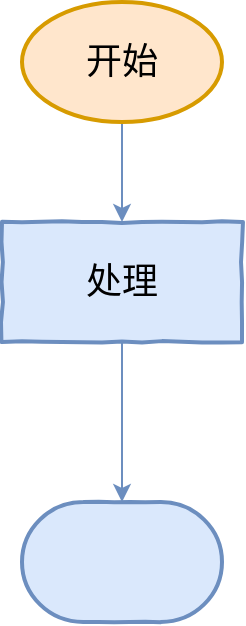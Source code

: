<mxfile version="14.7.7" type="github">
  <diagram id="BkQCQEspaN5qcI93UJqM" name="第 1 页">
    <mxGraphModel dx="981" dy="526" grid="1" gridSize="10" guides="1" tooltips="1" connect="1" arrows="1" fold="1" page="1" pageScale="1" pageWidth="827" pageHeight="1169" math="0" shadow="0">
      <root>
        <mxCell id="0" />
        <mxCell id="1" parent="0" />
        <mxCell id="R6syby1WG1L8B_Byt5HL-3" value="" style="edgeStyle=orthogonalEdgeStyle;rounded=0;orthogonalLoop=1;jettySize=auto;html=1;fontSize=18;fillColor=#dae8fc;strokeColor=#6c8ebf;comic=0;jiggle=2;" edge="1" parent="1" source="R6syby1WG1L8B_Byt5HL-1" target="R6syby1WG1L8B_Byt5HL-2">
          <mxGeometry relative="1" as="geometry" />
        </mxCell>
        <mxCell id="R6syby1WG1L8B_Byt5HL-1" value="开始" style="strokeWidth=2;html=1;shape=mxgraph.flowchart.start_1;whiteSpace=wrap;fontSize=18;fillColor=#ffe6cc;strokeColor=#d79b00;comic=1;jiggle=1;" vertex="1" parent="1">
          <mxGeometry x="350" y="230" width="100" height="60" as="geometry" />
        </mxCell>
        <mxCell id="R6syby1WG1L8B_Byt5HL-9" style="edgeStyle=orthogonalEdgeStyle;rounded=0;comic=0;jiggle=2;orthogonalLoop=1;jettySize=auto;html=1;exitX=0.5;exitY=1;exitDx=0;exitDy=0;fontSize=18;strokeColor=#6c8ebf;fillColor=#dae8fc;" edge="1" parent="1" source="R6syby1WG1L8B_Byt5HL-2" target="R6syby1WG1L8B_Byt5HL-8">
          <mxGeometry relative="1" as="geometry" />
        </mxCell>
        <mxCell id="R6syby1WG1L8B_Byt5HL-2" value="处理" style="whiteSpace=wrap;html=1;strokeWidth=2;fontSize=18;fillColor=#dae8fc;strokeColor=#6c8ebf;comic=1;jiggle=1;" vertex="1" parent="1">
          <mxGeometry x="340" y="340" width="120" height="60" as="geometry" />
        </mxCell>
        <mxCell id="R6syby1WG1L8B_Byt5HL-8" value="" style="strokeWidth=2;html=1;shape=mxgraph.flowchart.terminator;whiteSpace=wrap;comic=1;jiggle=1;fontSize=18;fillColor=#dae8fc;strokeColor=#6c8ebf;" vertex="1" parent="1">
          <mxGeometry x="350" y="480" width="100" height="60" as="geometry" />
        </mxCell>
      </root>
    </mxGraphModel>
  </diagram>
</mxfile>
